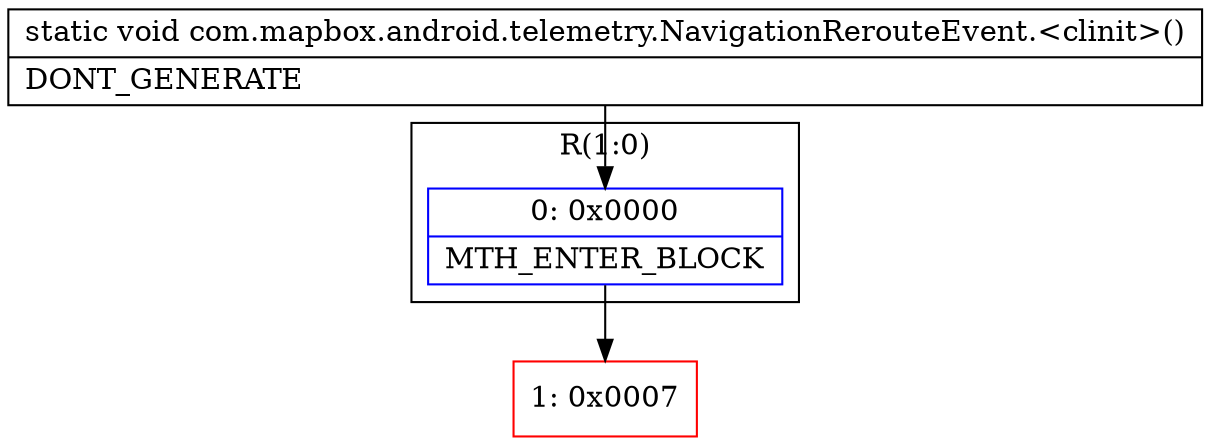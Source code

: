 digraph "CFG forcom.mapbox.android.telemetry.NavigationRerouteEvent.\<clinit\>()V" {
subgraph cluster_Region_964828021 {
label = "R(1:0)";
node [shape=record,color=blue];
Node_0 [shape=record,label="{0\:\ 0x0000|MTH_ENTER_BLOCK\l}"];
}
Node_1 [shape=record,color=red,label="{1\:\ 0x0007}"];
MethodNode[shape=record,label="{static void com.mapbox.android.telemetry.NavigationRerouteEvent.\<clinit\>()  | DONT_GENERATE\l}"];
MethodNode -> Node_0;
Node_0 -> Node_1;
}

